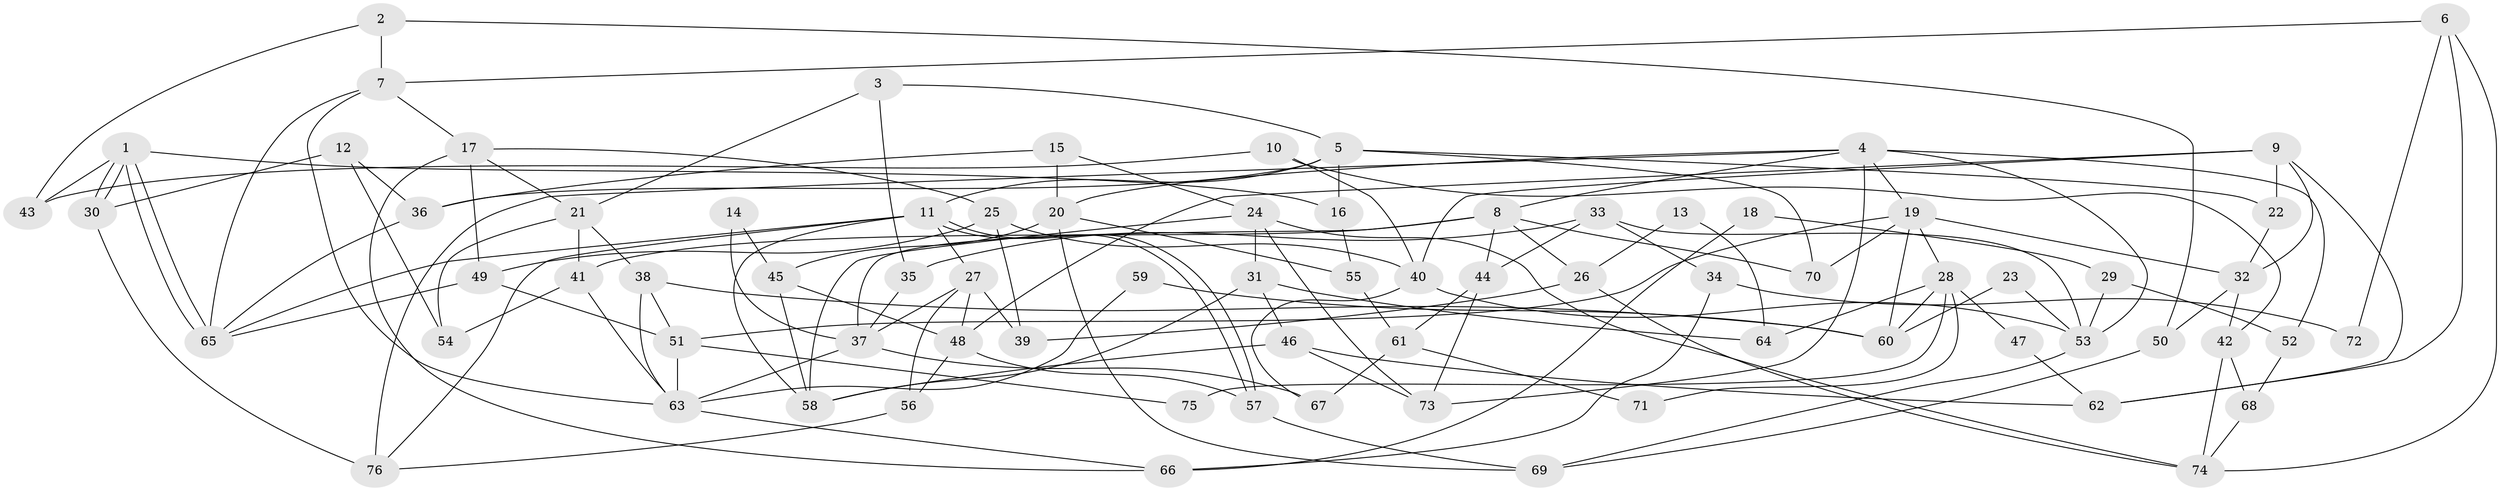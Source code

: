 // Generated by graph-tools (version 1.1) at 2025/15/03/09/25 04:15:14]
// undirected, 76 vertices, 152 edges
graph export_dot {
graph [start="1"]
  node [color=gray90,style=filled];
  1;
  2;
  3;
  4;
  5;
  6;
  7;
  8;
  9;
  10;
  11;
  12;
  13;
  14;
  15;
  16;
  17;
  18;
  19;
  20;
  21;
  22;
  23;
  24;
  25;
  26;
  27;
  28;
  29;
  30;
  31;
  32;
  33;
  34;
  35;
  36;
  37;
  38;
  39;
  40;
  41;
  42;
  43;
  44;
  45;
  46;
  47;
  48;
  49;
  50;
  51;
  52;
  53;
  54;
  55;
  56;
  57;
  58;
  59;
  60;
  61;
  62;
  63;
  64;
  65;
  66;
  67;
  68;
  69;
  70;
  71;
  72;
  73;
  74;
  75;
  76;
  1 -- 65;
  1 -- 65;
  1 -- 30;
  1 -- 30;
  1 -- 16;
  1 -- 43;
  2 -- 50;
  2 -- 7;
  2 -- 43;
  3 -- 35;
  3 -- 21;
  3 -- 5;
  4 -- 8;
  4 -- 19;
  4 -- 20;
  4 -- 52;
  4 -- 53;
  4 -- 73;
  4 -- 76;
  5 -- 11;
  5 -- 16;
  5 -- 22;
  5 -- 36;
  5 -- 70;
  6 -- 62;
  6 -- 74;
  6 -- 7;
  6 -- 72;
  7 -- 65;
  7 -- 17;
  7 -- 63;
  8 -- 37;
  8 -- 44;
  8 -- 26;
  8 -- 41;
  8 -- 70;
  9 -- 32;
  9 -- 40;
  9 -- 22;
  9 -- 48;
  9 -- 62;
  10 -- 43;
  10 -- 40;
  10 -- 42;
  11 -- 57;
  11 -- 57;
  11 -- 27;
  11 -- 58;
  11 -- 65;
  11 -- 76;
  12 -- 30;
  12 -- 36;
  12 -- 54;
  13 -- 26;
  13 -- 64;
  14 -- 37;
  14 -- 45;
  15 -- 36;
  15 -- 24;
  15 -- 20;
  16 -- 55;
  17 -- 49;
  17 -- 21;
  17 -- 25;
  17 -- 66;
  18 -- 29;
  18 -- 66;
  19 -- 70;
  19 -- 51;
  19 -- 28;
  19 -- 32;
  19 -- 60;
  20 -- 45;
  20 -- 55;
  20 -- 69;
  21 -- 54;
  21 -- 38;
  21 -- 41;
  22 -- 32;
  23 -- 53;
  23 -- 60;
  24 -- 58;
  24 -- 31;
  24 -- 73;
  24 -- 74;
  25 -- 49;
  25 -- 39;
  25 -- 40;
  26 -- 74;
  26 -- 39;
  27 -- 56;
  27 -- 39;
  27 -- 37;
  27 -- 48;
  28 -- 60;
  28 -- 47;
  28 -- 64;
  28 -- 71;
  28 -- 75;
  29 -- 53;
  29 -- 52;
  30 -- 76;
  31 -- 58;
  31 -- 46;
  31 -- 64;
  32 -- 42;
  32 -- 50;
  33 -- 44;
  33 -- 53;
  33 -- 34;
  33 -- 35;
  34 -- 66;
  34 -- 72;
  35 -- 37;
  36 -- 65;
  37 -- 63;
  37 -- 67;
  38 -- 63;
  38 -- 51;
  38 -- 60;
  40 -- 53;
  40 -- 67;
  41 -- 54;
  41 -- 63;
  42 -- 68;
  42 -- 74;
  44 -- 73;
  44 -- 61;
  45 -- 48;
  45 -- 58;
  46 -- 58;
  46 -- 73;
  46 -- 62;
  47 -- 62;
  48 -- 56;
  48 -- 57;
  49 -- 51;
  49 -- 65;
  50 -- 69;
  51 -- 63;
  51 -- 75;
  52 -- 68;
  53 -- 69;
  55 -- 61;
  56 -- 76;
  57 -- 69;
  59 -- 63;
  59 -- 60;
  61 -- 67;
  61 -- 71;
  63 -- 66;
  68 -- 74;
}
